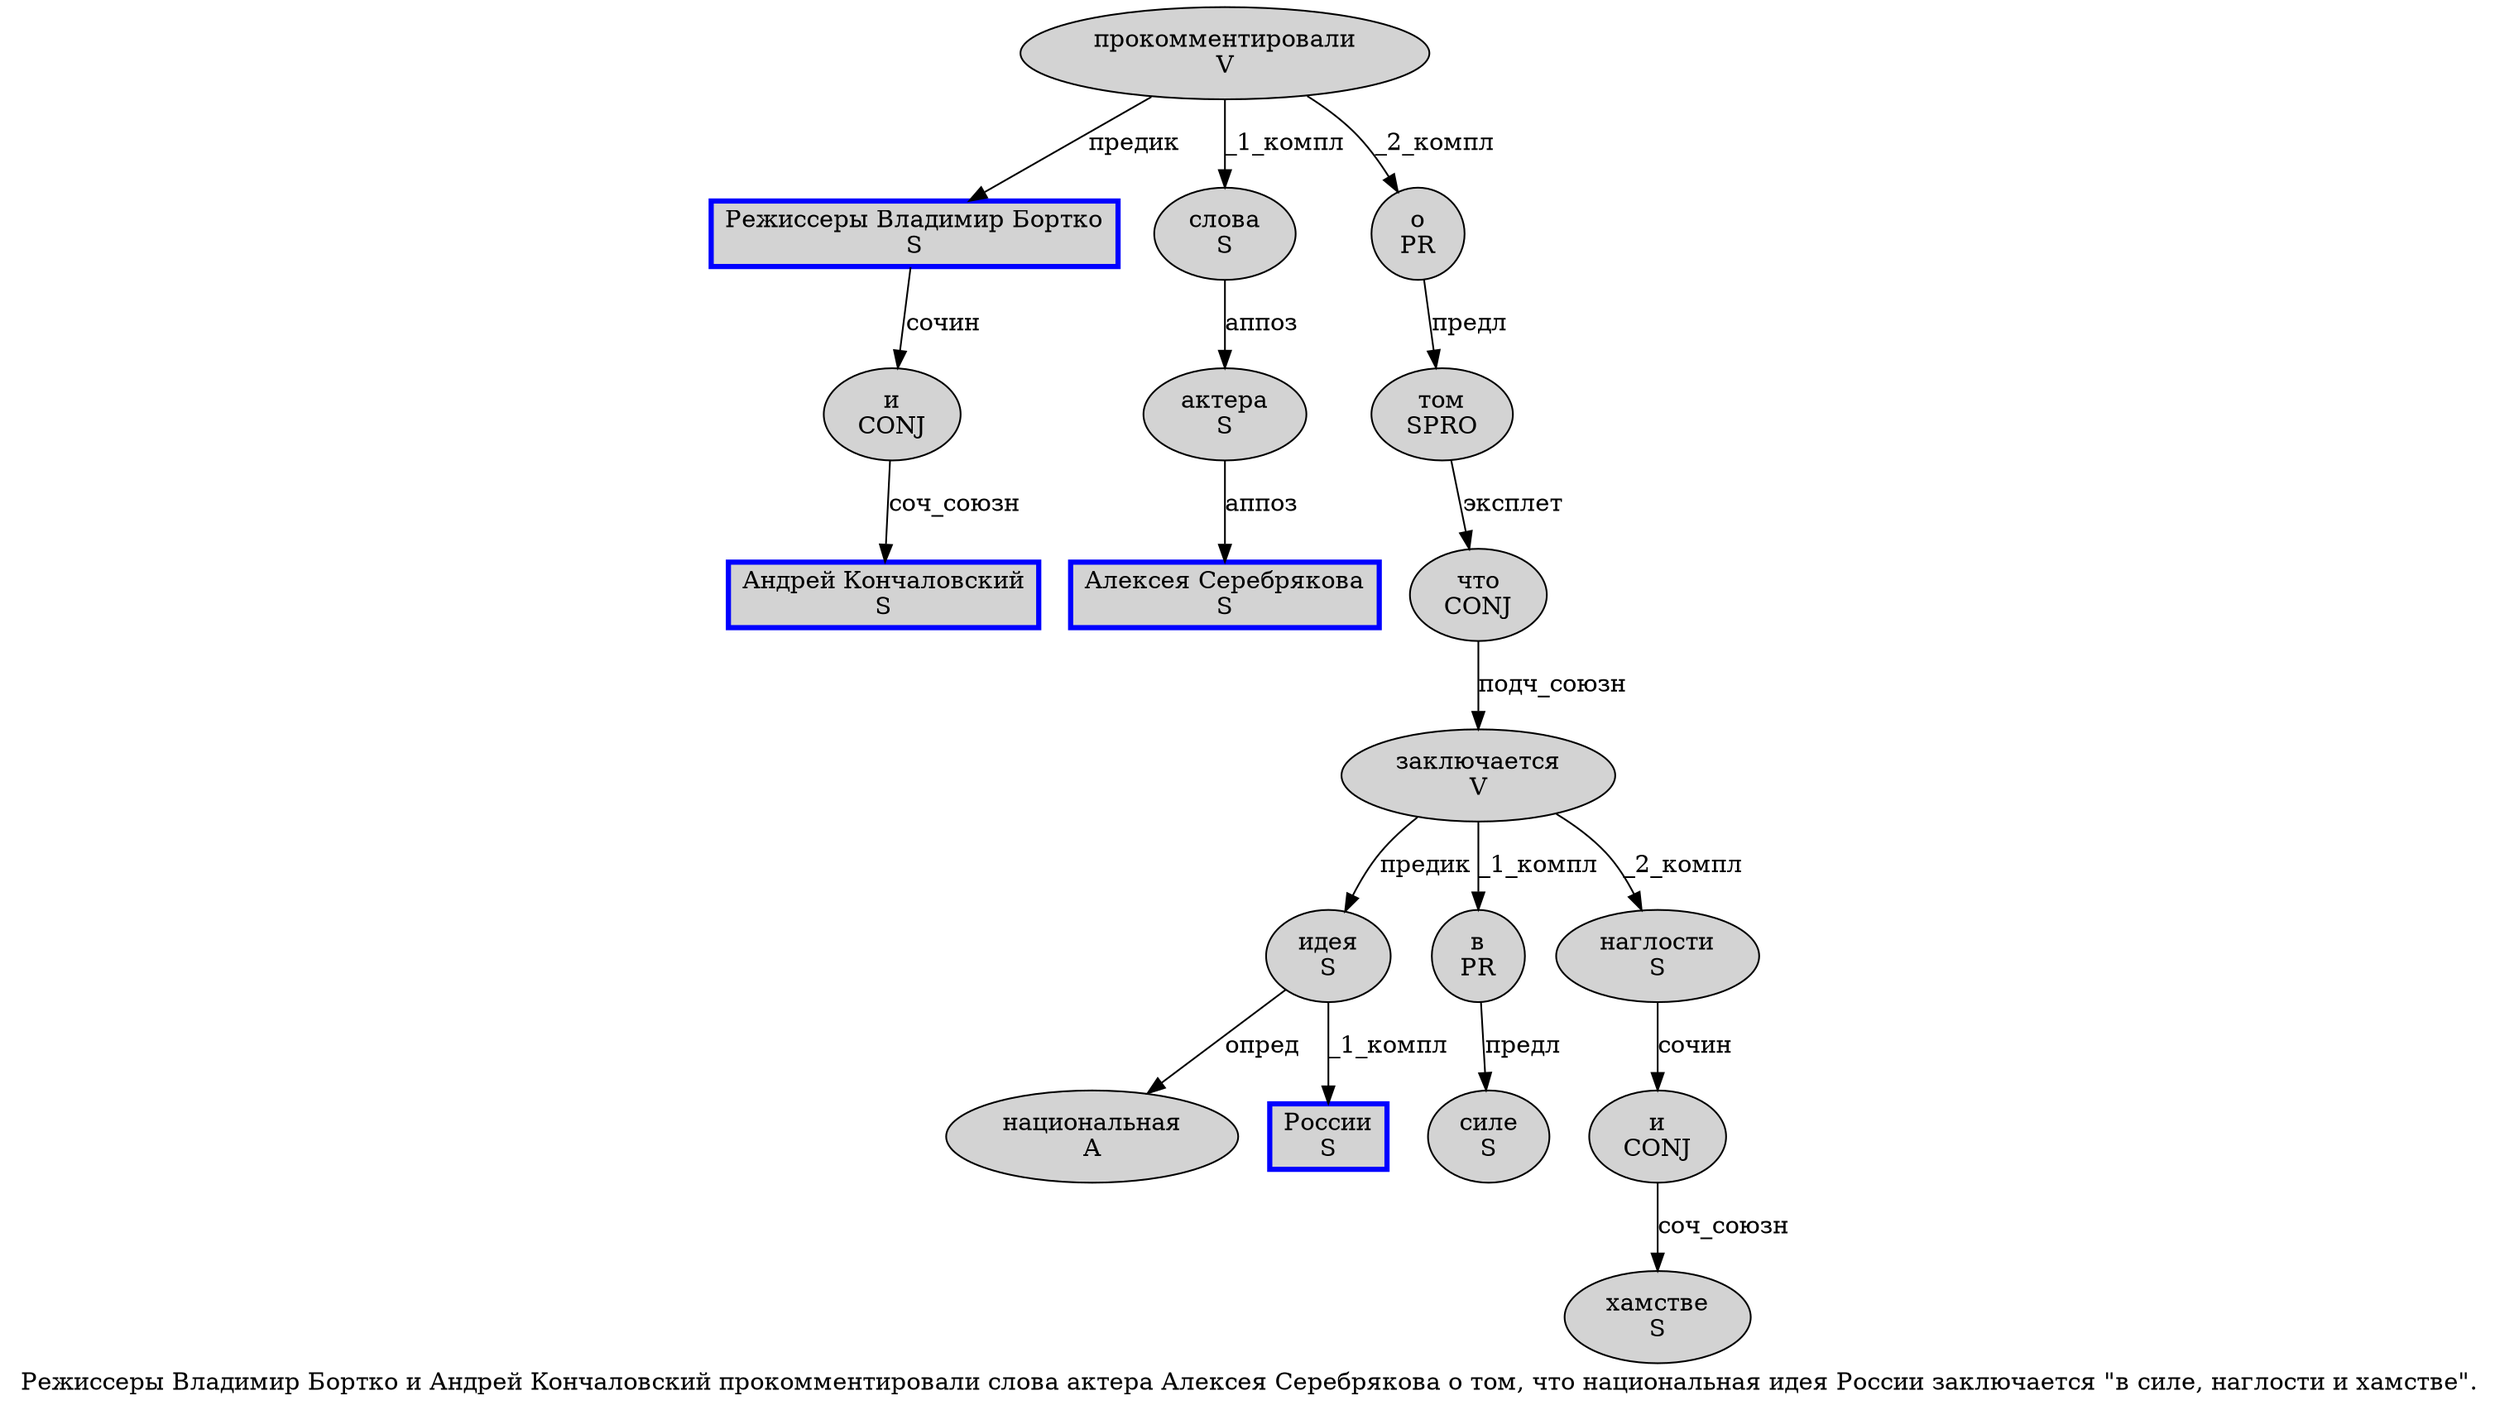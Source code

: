 digraph SENTENCE_1515 {
	graph [label="Режиссеры Владимир Бортко и Андрей Кончаловский прокомментировали слова актера Алексея Серебрякова о том, что национальная идея России заключается \"в силе, наглости и хамстве\"."]
	node [style=filled]
		0 [label="Режиссеры Владимир Бортко
S" color=blue fillcolor=lightgray penwidth=3 shape=box]
		1 [label="и
CONJ" color="" fillcolor=lightgray penwidth=1 shape=ellipse]
		2 [label="Андрей Кончаловский
S" color=blue fillcolor=lightgray penwidth=3 shape=box]
		3 [label="прокомментировали
V" color="" fillcolor=lightgray penwidth=1 shape=ellipse]
		4 [label="слова
S" color="" fillcolor=lightgray penwidth=1 shape=ellipse]
		5 [label="актера
S" color="" fillcolor=lightgray penwidth=1 shape=ellipse]
		6 [label="Алексея Серебрякова
S" color=blue fillcolor=lightgray penwidth=3 shape=box]
		7 [label="о
PR" color="" fillcolor=lightgray penwidth=1 shape=ellipse]
		8 [label="том
SPRO" color="" fillcolor=lightgray penwidth=1 shape=ellipse]
		10 [label="что
CONJ" color="" fillcolor=lightgray penwidth=1 shape=ellipse]
		11 [label="национальная
A" color="" fillcolor=lightgray penwidth=1 shape=ellipse]
		12 [label="идея
S" color="" fillcolor=lightgray penwidth=1 shape=ellipse]
		13 [label="России
S" color=blue fillcolor=lightgray penwidth=3 shape=box]
		14 [label="заключается
V" color="" fillcolor=lightgray penwidth=1 shape=ellipse]
		16 [label="в
PR" color="" fillcolor=lightgray penwidth=1 shape=ellipse]
		17 [label="силе
S" color="" fillcolor=lightgray penwidth=1 shape=ellipse]
		19 [label="наглости
S" color="" fillcolor=lightgray penwidth=1 shape=ellipse]
		20 [label="и
CONJ" color="" fillcolor=lightgray penwidth=1 shape=ellipse]
		21 [label="хамстве
S" color="" fillcolor=lightgray penwidth=1 shape=ellipse]
			12 -> 11 [label="опред"]
			12 -> 13 [label="_1_компл"]
			10 -> 14 [label="подч_союзн"]
			8 -> 10 [label="эксплет"]
			1 -> 2 [label="соч_союзн"]
			16 -> 17 [label="предл"]
			14 -> 12 [label="предик"]
			14 -> 16 [label="_1_компл"]
			14 -> 19 [label="_2_компл"]
			5 -> 6 [label="аппоз"]
			4 -> 5 [label="аппоз"]
			19 -> 20 [label="сочин"]
			0 -> 1 [label="сочин"]
			7 -> 8 [label="предл"]
			20 -> 21 [label="соч_союзн"]
			3 -> 0 [label="предик"]
			3 -> 4 [label="_1_компл"]
			3 -> 7 [label="_2_компл"]
}